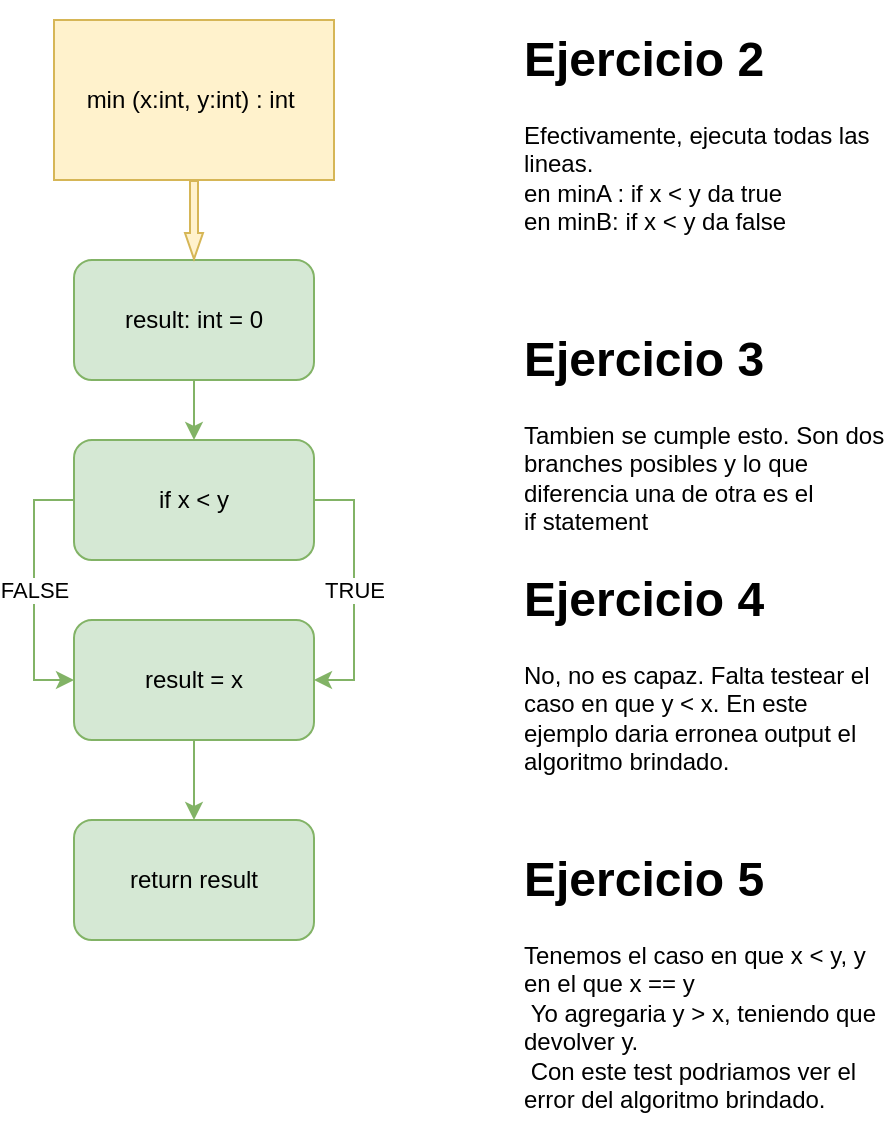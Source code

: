 <mxfile version="21.2.8" type="device">
  <diagram id="C5RBs43oDa-KdzZeNtuy" name="Page-1">
    <mxGraphModel dx="462" dy="822" grid="1" gridSize="10" guides="1" tooltips="1" connect="1" arrows="1" fold="1" page="1" pageScale="1" pageWidth="827" pageHeight="1169" math="0" shadow="0">
      <root>
        <mxCell id="WIyWlLk6GJQsqaUBKTNV-0" />
        <mxCell id="WIyWlLk6GJQsqaUBKTNV-1" parent="WIyWlLk6GJQsqaUBKTNV-0" />
        <mxCell id="gT40QqcikksWysQnImlz-1" value="min (x:int, y:int) : int&amp;nbsp;" style="rounded=0;whiteSpace=wrap;html=1;fillColor=#fff2cc;strokeColor=#d6b656;" vertex="1" parent="WIyWlLk6GJQsqaUBKTNV-1">
          <mxGeometry x="330" y="90" width="140" height="80" as="geometry" />
        </mxCell>
        <mxCell id="gT40QqcikksWysQnImlz-6" style="edgeStyle=orthogonalEdgeStyle;rounded=0;orthogonalLoop=1;jettySize=auto;html=1;exitX=0.5;exitY=1;exitDx=0;exitDy=0;entryX=0.5;entryY=0;entryDx=0;entryDy=0;fillColor=#d5e8d4;strokeColor=#82b366;" edge="1" parent="WIyWlLk6GJQsqaUBKTNV-1" source="gT40QqcikksWysQnImlz-2" target="gT40QqcikksWysQnImlz-3">
          <mxGeometry relative="1" as="geometry" />
        </mxCell>
        <mxCell id="gT40QqcikksWysQnImlz-2" value="result: int = 0" style="rounded=1;whiteSpace=wrap;html=1;fillColor=#d5e8d4;strokeColor=#82b366;" vertex="1" parent="WIyWlLk6GJQsqaUBKTNV-1">
          <mxGeometry x="340" y="210" width="120" height="60" as="geometry" />
        </mxCell>
        <mxCell id="gT40QqcikksWysQnImlz-9" value="FALSE" style="edgeStyle=orthogonalEdgeStyle;rounded=0;orthogonalLoop=1;jettySize=auto;html=1;exitX=0;exitY=0.5;exitDx=0;exitDy=0;entryX=0;entryY=0.5;entryDx=0;entryDy=0;fillColor=#d5e8d4;strokeColor=#82b366;" edge="1" parent="WIyWlLk6GJQsqaUBKTNV-1" source="gT40QqcikksWysQnImlz-3" target="gT40QqcikksWysQnImlz-4">
          <mxGeometry relative="1" as="geometry" />
        </mxCell>
        <mxCell id="gT40QqcikksWysQnImlz-10" value="TRUE" style="edgeStyle=orthogonalEdgeStyle;rounded=0;orthogonalLoop=1;jettySize=auto;html=1;exitX=1;exitY=0.5;exitDx=0;exitDy=0;entryX=1;entryY=0.5;entryDx=0;entryDy=0;fillColor=#d5e8d4;strokeColor=#82b366;" edge="1" parent="WIyWlLk6GJQsqaUBKTNV-1" source="gT40QqcikksWysQnImlz-3" target="gT40QqcikksWysQnImlz-4">
          <mxGeometry relative="1" as="geometry" />
        </mxCell>
        <mxCell id="gT40QqcikksWysQnImlz-3" value="if x &amp;lt; y" style="rounded=1;whiteSpace=wrap;html=1;fillColor=#d5e8d4;strokeColor=#82b366;" vertex="1" parent="WIyWlLk6GJQsqaUBKTNV-1">
          <mxGeometry x="340" y="300" width="120" height="60" as="geometry" />
        </mxCell>
        <mxCell id="gT40QqcikksWysQnImlz-11" style="edgeStyle=orthogonalEdgeStyle;rounded=0;orthogonalLoop=1;jettySize=auto;html=1;exitX=0.5;exitY=1;exitDx=0;exitDy=0;entryX=0.5;entryY=0;entryDx=0;entryDy=0;fillColor=#d5e8d4;strokeColor=#82b366;" edge="1" parent="WIyWlLk6GJQsqaUBKTNV-1" source="gT40QqcikksWysQnImlz-4" target="gT40QqcikksWysQnImlz-5">
          <mxGeometry relative="1" as="geometry" />
        </mxCell>
        <mxCell id="gT40QqcikksWysQnImlz-4" value="result = x" style="rounded=1;whiteSpace=wrap;html=1;fillColor=#d5e8d4;strokeColor=#82b366;" vertex="1" parent="WIyWlLk6GJQsqaUBKTNV-1">
          <mxGeometry x="340" y="390" width="120" height="60" as="geometry" />
        </mxCell>
        <mxCell id="gT40QqcikksWysQnImlz-5" value="return result" style="rounded=1;whiteSpace=wrap;html=1;fillColor=#d5e8d4;strokeColor=#82b366;" vertex="1" parent="WIyWlLk6GJQsqaUBKTNV-1">
          <mxGeometry x="340" y="490" width="120" height="60" as="geometry" />
        </mxCell>
        <mxCell id="gT40QqcikksWysQnImlz-13" value="&lt;h1&gt;Ejercicio 2&lt;/h1&gt;&lt;div&gt;Efectivamente, ejecuta todas las lineas.&lt;/div&gt;&lt;div&gt;en minA : if x &amp;lt; y da true&lt;/div&gt;&lt;div&gt;en minB: if x &amp;lt; y da false&lt;/div&gt;" style="text;html=1;strokeColor=none;fillColor=none;spacing=5;spacingTop=-20;whiteSpace=wrap;overflow=hidden;rounded=0;" vertex="1" parent="WIyWlLk6GJQsqaUBKTNV-1">
          <mxGeometry x="560" y="90" width="190" height="120" as="geometry" />
        </mxCell>
        <mxCell id="gT40QqcikksWysQnImlz-14" value="&lt;h1&gt;Ejercicio 3&lt;/h1&gt;&lt;div&gt;Tambien se cumple esto. Son dos branches posibles y lo que diferencia una de otra es el&lt;/div&gt;&lt;div&gt;if statement&lt;/div&gt;" style="text;html=1;strokeColor=none;fillColor=none;spacing=5;spacingTop=-20;whiteSpace=wrap;overflow=hidden;rounded=0;" vertex="1" parent="WIyWlLk6GJQsqaUBKTNV-1">
          <mxGeometry x="560" y="240" width="190" height="120" as="geometry" />
        </mxCell>
        <mxCell id="gT40QqcikksWysQnImlz-15" value="&lt;h1&gt;Ejercicio 4&lt;/h1&gt;&lt;div&gt;No, no es capaz. Falta testear el caso en que y &amp;lt; x. En este ejemplo daria erronea output el algoritmo brindado.&lt;/div&gt;" style="text;html=1;strokeColor=none;fillColor=none;spacing=5;spacingTop=-20;whiteSpace=wrap;overflow=hidden;rounded=0;" vertex="1" parent="WIyWlLk6GJQsqaUBKTNV-1">
          <mxGeometry x="560" y="360" width="190" height="120" as="geometry" />
        </mxCell>
        <mxCell id="gT40QqcikksWysQnImlz-16" value="&lt;h1&gt;Ejercicio 5&lt;/h1&gt;&lt;div&gt;Tenemos el caso en que x &amp;lt; y, y en el que x == y&lt;/div&gt;&lt;div&gt;&amp;nbsp;Yo agregaria y &amp;gt; x, teniendo que devolver y.&lt;/div&gt;&lt;div&gt;&amp;nbsp;Con este test podriamos ver el error del algoritmo brindado.&lt;/div&gt;" style="text;html=1;strokeColor=none;fillColor=none;spacing=5;spacingTop=-20;whiteSpace=wrap;overflow=hidden;rounded=0;" vertex="1" parent="WIyWlLk6GJQsqaUBKTNV-1">
          <mxGeometry x="560" y="500" width="190" height="140" as="geometry" />
        </mxCell>
        <mxCell id="gT40QqcikksWysQnImlz-17" value="" style="shape=flexArrow;endArrow=classic;html=1;rounded=0;width=4;endSize=4;exitX=0.5;exitY=1;exitDx=0;exitDy=0;entryX=0.5;entryY=0;entryDx=0;entryDy=0;endWidth=4;fillColor=#fff2cc;strokeColor=#d6b656;" edge="1" parent="WIyWlLk6GJQsqaUBKTNV-1" source="gT40QqcikksWysQnImlz-1" target="gT40QqcikksWysQnImlz-2">
          <mxGeometry width="50" height="50" relative="1" as="geometry">
            <mxPoint x="430" y="440" as="sourcePoint" />
            <mxPoint x="480" y="390" as="targetPoint" />
          </mxGeometry>
        </mxCell>
      </root>
    </mxGraphModel>
  </diagram>
</mxfile>
